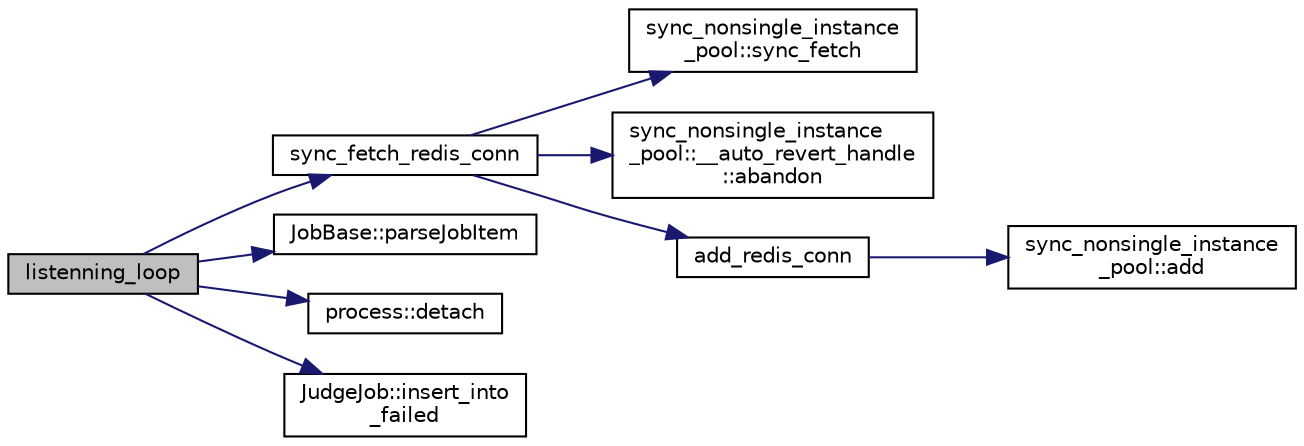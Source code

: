digraph "listenning_loop"
{
 // LATEX_PDF_SIZE
  edge [fontname="Helvetica",fontsize="10",labelfontname="Helvetica",labelfontsize="10"];
  node [fontname="Helvetica",fontsize="10",shape=record];
  rankdir="LR";
  Node0 [label="listenning_loop",height=0.2,width=0.4,color="black", fillcolor="grey75", style="filled", fontcolor="black",tooltip=" "];
  Node0 -> Node1 [color="midnightblue",fontsize="10",style="solid",fontname="Helvetica"];
  Node1 [label="sync_fetch_redis_conn",height=0.2,width=0.4,color="black", fillcolor="white", style="filled",URL="$master_2redis__conn__factory_8hpp.html#ab198e48c9dee63607145289ef1aa7757",tooltip=" "];
  Node1 -> Node2 [color="midnightblue",fontsize="10",style="solid",fontname="Helvetica"];
  Node2 [label="sync_nonsingle_instance\l_pool::sync_fetch",height=0.2,width=0.4,color="black", fillcolor="white", style="filled",URL="$classsync__nonsingle__instance__pool.html#a737a17399fd4b8ac9894d0fa379caa41",tooltip=" "];
  Node1 -> Node3 [color="midnightblue",fontsize="10",style="solid",fontname="Helvetica"];
  Node3 [label="sync_nonsingle_instance\l_pool::__auto_revert_handle\l::abandon",height=0.2,width=0.4,color="black", fillcolor="white", style="filled",URL="$classsync__nonsingle__instance__pool_1_1____auto__revert__handle.html#a11a1bd0b4726a771bb3ef0b5a010f340",tooltip=" "];
  Node1 -> Node4 [color="midnightblue",fontsize="10",style="solid",fontname="Helvetica"];
  Node4 [label="add_redis_conn",height=0.2,width=0.4,color="black", fillcolor="white", style="filled",URL="$master_2redis__conn__factory_8hpp.html#a2c9be7394111105ab04a9aeafebb3188",tooltip=" "];
  Node4 -> Node5 [color="midnightblue",fontsize="10",style="solid",fontname="Helvetica"];
  Node5 [label="sync_nonsingle_instance\l_pool::add",height=0.2,width=0.4,color="black", fillcolor="white", style="filled",URL="$classsync__nonsingle__instance__pool.html#a2aee96341e92381860e4366201cee988",tooltip=" "];
  Node0 -> Node6 [color="midnightblue",fontsize="10",style="solid",fontname="Helvetica"];
  Node6 [label="JobBase::parseJobItem",height=0.2,width=0.4,color="black", fillcolor="white", style="filled",URL="$class_job_base.html#a1edae5f91246304fa862722926d82701",tooltip="将待处理 Job 信息分解，提取出 job_type 与 job_id"];
  Node0 -> Node7 [color="midnightblue",fontsize="10",style="solid",fontname="Helvetica"];
  Node7 [label="process::detach",height=0.2,width=0.4,color="black", fillcolor="white", style="filled",URL="$classprocess.html#a1437e263fabd636bd7b39c698cf9a670",tooltip=" "];
  Node0 -> Node8 [color="midnightblue",fontsize="10",style="solid",fontname="Helvetica"];
  Node8 [label="JudgeJob::insert_into\l_failed",height=0.2,width=0.4,color="black", fillcolor="white", style="filled",URL="$class_judge_job.html#aa8f7e6cb490191f23eda063baa6cc22b",tooltip="将评测失败的评测详情插入数据库、将评测失败的 job_item 插入评测失败队列"];
}
